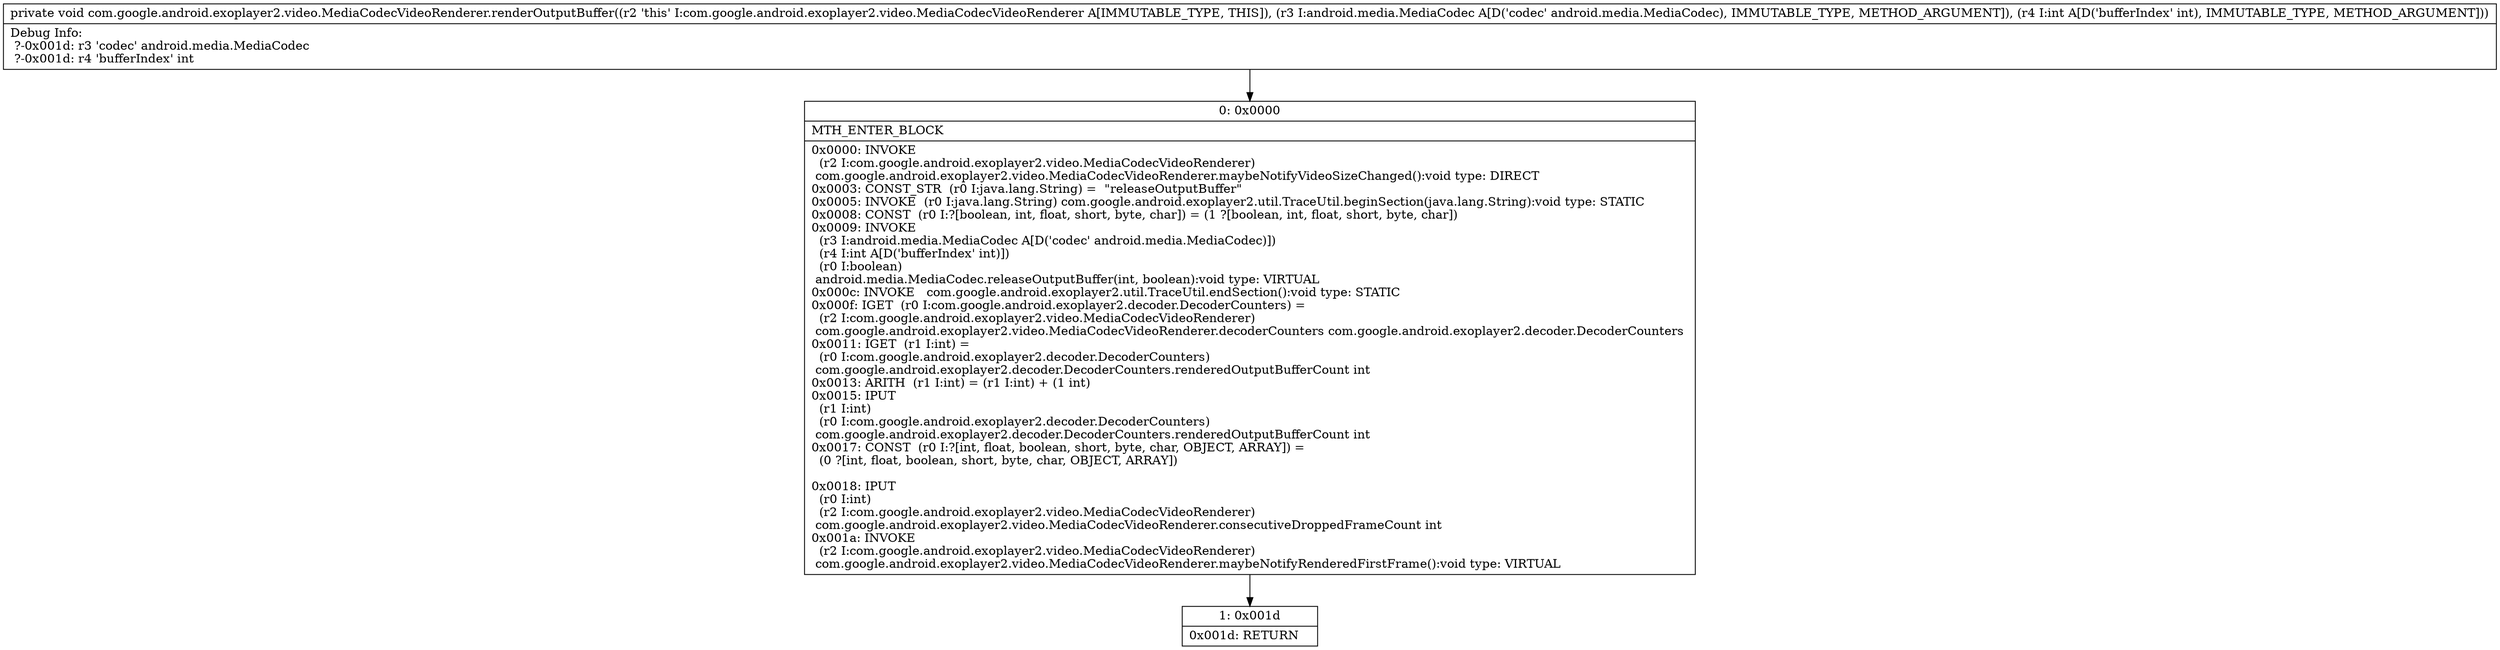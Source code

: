 digraph "CFG forcom.google.android.exoplayer2.video.MediaCodecVideoRenderer.renderOutputBuffer(Landroid\/media\/MediaCodec;I)V" {
Node_0 [shape=record,label="{0\:\ 0x0000|MTH_ENTER_BLOCK\l|0x0000: INVOKE  \l  (r2 I:com.google.android.exoplayer2.video.MediaCodecVideoRenderer)\l com.google.android.exoplayer2.video.MediaCodecVideoRenderer.maybeNotifyVideoSizeChanged():void type: DIRECT \l0x0003: CONST_STR  (r0 I:java.lang.String) =  \"releaseOutputBuffer\" \l0x0005: INVOKE  (r0 I:java.lang.String) com.google.android.exoplayer2.util.TraceUtil.beginSection(java.lang.String):void type: STATIC \l0x0008: CONST  (r0 I:?[boolean, int, float, short, byte, char]) = (1 ?[boolean, int, float, short, byte, char]) \l0x0009: INVOKE  \l  (r3 I:android.media.MediaCodec A[D('codec' android.media.MediaCodec)])\l  (r4 I:int A[D('bufferIndex' int)])\l  (r0 I:boolean)\l android.media.MediaCodec.releaseOutputBuffer(int, boolean):void type: VIRTUAL \l0x000c: INVOKE   com.google.android.exoplayer2.util.TraceUtil.endSection():void type: STATIC \l0x000f: IGET  (r0 I:com.google.android.exoplayer2.decoder.DecoderCounters) = \l  (r2 I:com.google.android.exoplayer2.video.MediaCodecVideoRenderer)\l com.google.android.exoplayer2.video.MediaCodecVideoRenderer.decoderCounters com.google.android.exoplayer2.decoder.DecoderCounters \l0x0011: IGET  (r1 I:int) = \l  (r0 I:com.google.android.exoplayer2.decoder.DecoderCounters)\l com.google.android.exoplayer2.decoder.DecoderCounters.renderedOutputBufferCount int \l0x0013: ARITH  (r1 I:int) = (r1 I:int) + (1 int) \l0x0015: IPUT  \l  (r1 I:int)\l  (r0 I:com.google.android.exoplayer2.decoder.DecoderCounters)\l com.google.android.exoplayer2.decoder.DecoderCounters.renderedOutputBufferCount int \l0x0017: CONST  (r0 I:?[int, float, boolean, short, byte, char, OBJECT, ARRAY]) = \l  (0 ?[int, float, boolean, short, byte, char, OBJECT, ARRAY])\l \l0x0018: IPUT  \l  (r0 I:int)\l  (r2 I:com.google.android.exoplayer2.video.MediaCodecVideoRenderer)\l com.google.android.exoplayer2.video.MediaCodecVideoRenderer.consecutiveDroppedFrameCount int \l0x001a: INVOKE  \l  (r2 I:com.google.android.exoplayer2.video.MediaCodecVideoRenderer)\l com.google.android.exoplayer2.video.MediaCodecVideoRenderer.maybeNotifyRenderedFirstFrame():void type: VIRTUAL \l}"];
Node_1 [shape=record,label="{1\:\ 0x001d|0x001d: RETURN   \l}"];
MethodNode[shape=record,label="{private void com.google.android.exoplayer2.video.MediaCodecVideoRenderer.renderOutputBuffer((r2 'this' I:com.google.android.exoplayer2.video.MediaCodecVideoRenderer A[IMMUTABLE_TYPE, THIS]), (r3 I:android.media.MediaCodec A[D('codec' android.media.MediaCodec), IMMUTABLE_TYPE, METHOD_ARGUMENT]), (r4 I:int A[D('bufferIndex' int), IMMUTABLE_TYPE, METHOD_ARGUMENT]))  | Debug Info:\l  ?\-0x001d: r3 'codec' android.media.MediaCodec\l  ?\-0x001d: r4 'bufferIndex' int\l}"];
MethodNode -> Node_0;
Node_0 -> Node_1;
}

